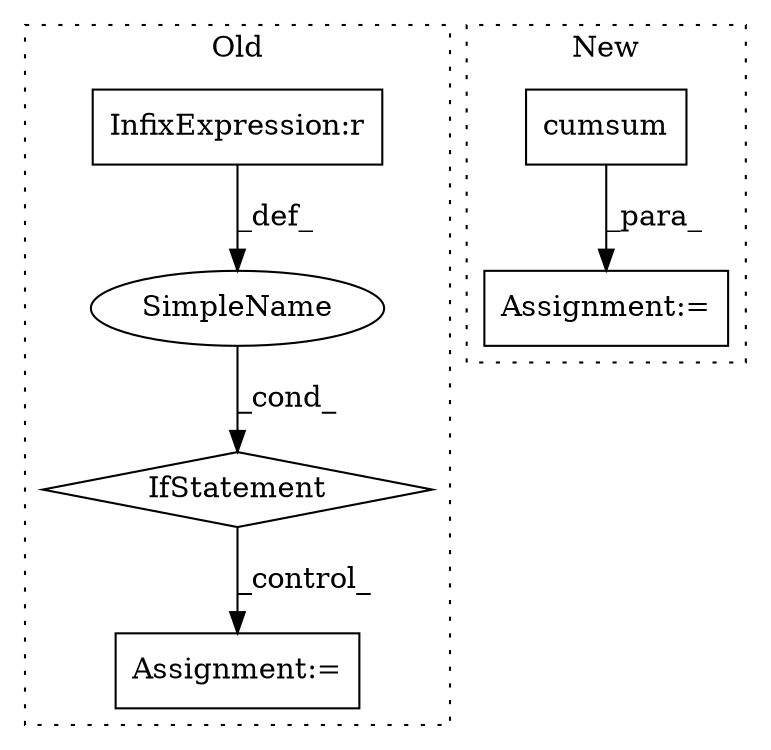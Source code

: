 digraph G {
subgraph cluster0 {
1 [label="IfStatement" a="25" s="2690,2735" l="4,2" shape="diamond"];
3 [label="Assignment:=" a="7" s="2908" l="9" shape="box"];
4 [label="SimpleName" a="42" s="" l="" shape="ellipse"];
5 [label="InfixExpression:r" a="27" s="2728" l="4" shape="box"];
label = "Old";
style="dotted";
}
subgraph cluster1 {
2 [label="cumsum" a="32" s="2918,3050" l="20,-5" shape="box"];
6 [label="Assignment:=" a="7" s="3059" l="1" shape="box"];
label = "New";
style="dotted";
}
1 -> 3 [label="_control_"];
2 -> 6 [label="_para_"];
4 -> 1 [label="_cond_"];
5 -> 4 [label="_def_"];
}
